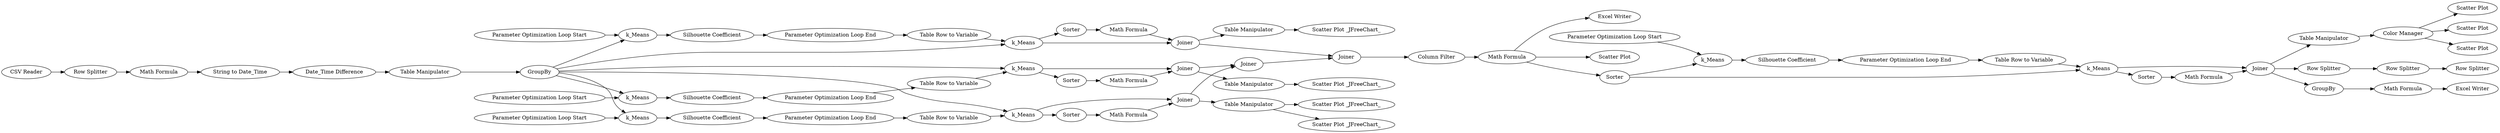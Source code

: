 digraph {
	"6783621825318889393_50" [label=k_Means]
	"6783621825318889393_40" [label="Silhouette Coefficient"]
	"6783621825318889393_161" [label="Math Formula"]
	"6783621825318889393_53" [label="Parameter Optimization Loop End"]
	"6783621825318889393_160" [label="Row Splitter"]
	"6783621825318889393_142" [label="Table Manipulator"]
	"6783621825318889393_36" [label="Parameter Optimization Loop End"]
	"6783621825318889393_37" [label=k_Means]
	"6783621825318889393_156" [label="Table Manipulator"]
	"6783621825318889393_143" [label=k_Means]
	"6783621825318889393_51" [label=k_Means]
	"6783621825318889393_52" [label="Parameter Optimization Loop End"]
	"6783621825318889393_86" [label=Sorter]
	"6783621825318889393_83" [label="Parameter Optimization Loop Start"]
	"6783621825318889393_29" [label="String to Date_Time"]
	"6783621825318889393_96" [label="Math Formula"]
	"6783621825318889393_55" [label="Table Row to Variable"]
	"6783621825318889393_132" [label="Scatter Plot _JFreeChart_"]
	"6783621825318889393_19" [label="Math Formula"]
	"6783621825318889393_133" [label="Scatter Plot"]
	"6783621825318889393_131" [label="Scatter Plot _JFreeChart_"]
	"6783621825318889393_147" [label="Table Row to Variable"]
	"6783621825318889393_148" [label=k_Means]
	"6783621825318889393_87" [label="Math Formula"]
	"6783621825318889393_82" [label="Parameter Optimization Loop Start"]
	"6783621825318889393_35" [label="Parameter Optimization Loop Start"]
	"6783621825318889393_39" [label=k_Means]
	"6783621825318889393_141" [label=Sorter]
	"6783621825318889393_155" [label=Joiner]
	"6783621825318889393_94" [label=Joiner]
	"6783621825318889393_92" [label=Joiner]
	"6783621825318889393_144" [label="Silhouette Coefficient"]
	"6783621825318889393_31" [label=k_Means]
	"6783621825318889393_41" [label=k_Means]
	"6783621825318889393_137" [label="Excel Writer"]
	"6783621825318889393_170" [label="Scatter Plot"]
	"6783621825318889393_159" [label="Row Splitter"]
	"6783621825318889393_145" [label="Parameter Optimization Loop Start"]
	"6783621825318889393_54" [label="Table Row to Variable"]
	"6783621825318889393_130" [label="Scatter Plot _JFreeChart_"]
	"6783621825318889393_166" [label="Table Manipulator"]
	"6783621825318889393_152" [label="Scatter Plot _JFreeChart_"]
	"6783621825318889393_14" [label="CSV Reader"]
	"6783621825318889393_169" [label="Scatter Plot"]
	"6783621825318889393_90" [label=Joiner]
	"6783621825318889393_89" [label="Math Formula"]
	"6783621825318889393_158" [label="Row Splitter"]
	"6783621825318889393_139" [label="Table Manipulator"]
	"6783621825318889393_84" [label=Sorter]
	"6783621825318889393_91" [label=Joiner]
	"6783621825318889393_157" [label=GroupBy]
	"6783621825318889393_95" [label="Column Filter"]
	"6783621825318889393_42" [label="Table Row to Variable"]
	"6783621825318889393_38" [label="Silhouette Coefficient"]
	"6783621825318889393_146" [label="Parameter Optimization Loop End"]
	"6783621825318889393_151" [label="Excel Writer"]
	"6783621825318889393_93" [label=Joiner]
	"6783621825318889393_168" [label="Scatter Plot"]
	"6783621825318889393_34" [label="Silhouette Coefficient"]
	"6783621825318889393_85" [label=Sorter]
	"6783621825318889393_140" [label="Table Manipulator"]
	"6783621825318889393_88" [label="Math Formula"]
	"6783621825318889393_162" [label="Color Manager"]
	"6783621825318889393_33" [label=GroupBy]
	"6783621825318889393_149" [label=Sorter]
	"6783621825318889393_154" [label="Math Formula"]
	"6783621825318889393_30" [label="Date_Time Difference"]
	"6783621825318889393_15" [label="Row Splitter"]
	"6783621825318889393_53" -> "6783621825318889393_55"
	"6783621825318889393_143" -> "6783621825318889393_144"
	"6783621825318889393_33" -> "6783621825318889393_31"
	"6783621825318889393_156" -> "6783621825318889393_33"
	"6783621825318889393_141" -> "6783621825318889393_148"
	"6783621825318889393_85" -> "6783621825318889393_88"
	"6783621825318889393_50" -> "6783621825318889393_85"
	"6783621825318889393_37" -> "6783621825318889393_38"
	"6783621825318889393_146" -> "6783621825318889393_147"
	"6783621825318889393_96" -> "6783621825318889393_137"
	"6783621825318889393_15" -> "6783621825318889393_19"
	"6783621825318889393_50" -> "6783621825318889393_91"
	"6783621825318889393_155" -> "6783621825318889393_158"
	"6783621825318889393_30" -> "6783621825318889393_156"
	"6783621825318889393_84" -> "6783621825318889393_87"
	"6783621825318889393_87" -> "6783621825318889393_90"
	"6783621825318889393_142" -> "6783621825318889393_132"
	"6783621825318889393_148" -> "6783621825318889393_155"
	"6783621825318889393_88" -> "6783621825318889393_91"
	"6783621825318889393_162" -> "6783621825318889393_169"
	"6783621825318889393_92" -> "6783621825318889393_93"
	"6783621825318889393_33" -> "6783621825318889393_50"
	"6783621825318889393_31" -> "6783621825318889393_34"
	"6783621825318889393_29" -> "6783621825318889393_30"
	"6783621825318889393_82" -> "6783621825318889393_37"
	"6783621825318889393_158" -> "6783621825318889393_159"
	"6783621825318889393_51" -> "6783621825318889393_86"
	"6783621825318889393_89" -> "6783621825318889393_92"
	"6783621825318889393_55" -> "6783621825318889393_51"
	"6783621825318889393_33" -> "6783621825318889393_39"
	"6783621825318889393_140" -> "6783621825318889393_152"
	"6783621825318889393_19" -> "6783621825318889393_29"
	"6783621825318889393_51" -> "6783621825318889393_92"
	"6783621825318889393_34" -> "6783621825318889393_36"
	"6783621825318889393_52" -> "6783621825318889393_54"
	"6783621825318889393_41" -> "6783621825318889393_90"
	"6783621825318889393_159" -> "6783621825318889393_160"
	"6783621825318889393_155" -> "6783621825318889393_166"
	"6783621825318889393_162" -> "6783621825318889393_170"
	"6783621825318889393_95" -> "6783621825318889393_96"
	"6783621825318889393_54" -> "6783621825318889393_50"
	"6783621825318889393_33" -> "6783621825318889393_51"
	"6783621825318889393_149" -> "6783621825318889393_154"
	"6783621825318889393_93" -> "6783621825318889393_94"
	"6783621825318889393_90" -> "6783621825318889393_94"
	"6783621825318889393_90" -> "6783621825318889393_142"
	"6783621825318889393_139" -> "6783621825318889393_130"
	"6783621825318889393_92" -> "6783621825318889393_139"
	"6783621825318889393_148" -> "6783621825318889393_149"
	"6783621825318889393_40" -> "6783621825318889393_53"
	"6783621825318889393_83" -> "6783621825318889393_39"
	"6783621825318889393_147" -> "6783621825318889393_148"
	"6783621825318889393_41" -> "6783621825318889393_84"
	"6783621825318889393_36" -> "6783621825318889393_42"
	"6783621825318889393_91" -> "6783621825318889393_140"
	"6783621825318889393_38" -> "6783621825318889393_52"
	"6783621825318889393_141" -> "6783621825318889393_143"
	"6783621825318889393_162" -> "6783621825318889393_168"
	"6783621825318889393_94" -> "6783621825318889393_95"
	"6783621825318889393_35" -> "6783621825318889393_31"
	"6783621825318889393_91" -> "6783621825318889393_93"
	"6783621825318889393_166" -> "6783621825318889393_162"
	"6783621825318889393_86" -> "6783621825318889393_89"
	"6783621825318889393_39" -> "6783621825318889393_40"
	"6783621825318889393_145" -> "6783621825318889393_143"
	"6783621825318889393_14" -> "6783621825318889393_15"
	"6783621825318889393_33" -> "6783621825318889393_41"
	"6783621825318889393_154" -> "6783621825318889393_155"
	"6783621825318889393_96" -> "6783621825318889393_141"
	"6783621825318889393_140" -> "6783621825318889393_131"
	"6783621825318889393_161" -> "6783621825318889393_151"
	"6783621825318889393_144" -> "6783621825318889393_146"
	"6783621825318889393_42" -> "6783621825318889393_41"
	"6783621825318889393_33" -> "6783621825318889393_37"
	"6783621825318889393_157" -> "6783621825318889393_161"
	"6783621825318889393_155" -> "6783621825318889393_157"
	"6783621825318889393_96" -> "6783621825318889393_133"
	rankdir=LR
}
